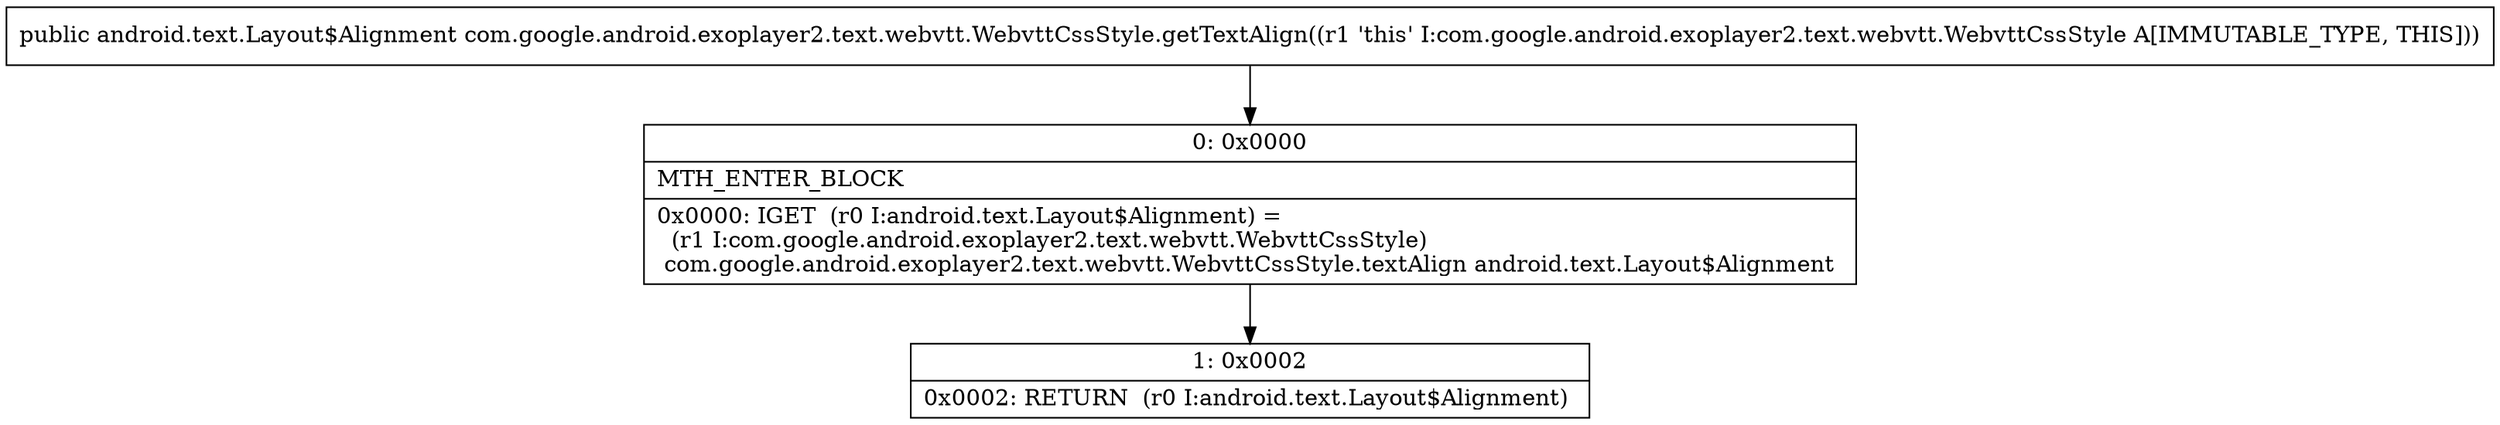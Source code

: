 digraph "CFG forcom.google.android.exoplayer2.text.webvtt.WebvttCssStyle.getTextAlign()Landroid\/text\/Layout$Alignment;" {
Node_0 [shape=record,label="{0\:\ 0x0000|MTH_ENTER_BLOCK\l|0x0000: IGET  (r0 I:android.text.Layout$Alignment) = \l  (r1 I:com.google.android.exoplayer2.text.webvtt.WebvttCssStyle)\l com.google.android.exoplayer2.text.webvtt.WebvttCssStyle.textAlign android.text.Layout$Alignment \l}"];
Node_1 [shape=record,label="{1\:\ 0x0002|0x0002: RETURN  (r0 I:android.text.Layout$Alignment) \l}"];
MethodNode[shape=record,label="{public android.text.Layout$Alignment com.google.android.exoplayer2.text.webvtt.WebvttCssStyle.getTextAlign((r1 'this' I:com.google.android.exoplayer2.text.webvtt.WebvttCssStyle A[IMMUTABLE_TYPE, THIS])) }"];
MethodNode -> Node_0;
Node_0 -> Node_1;
}

